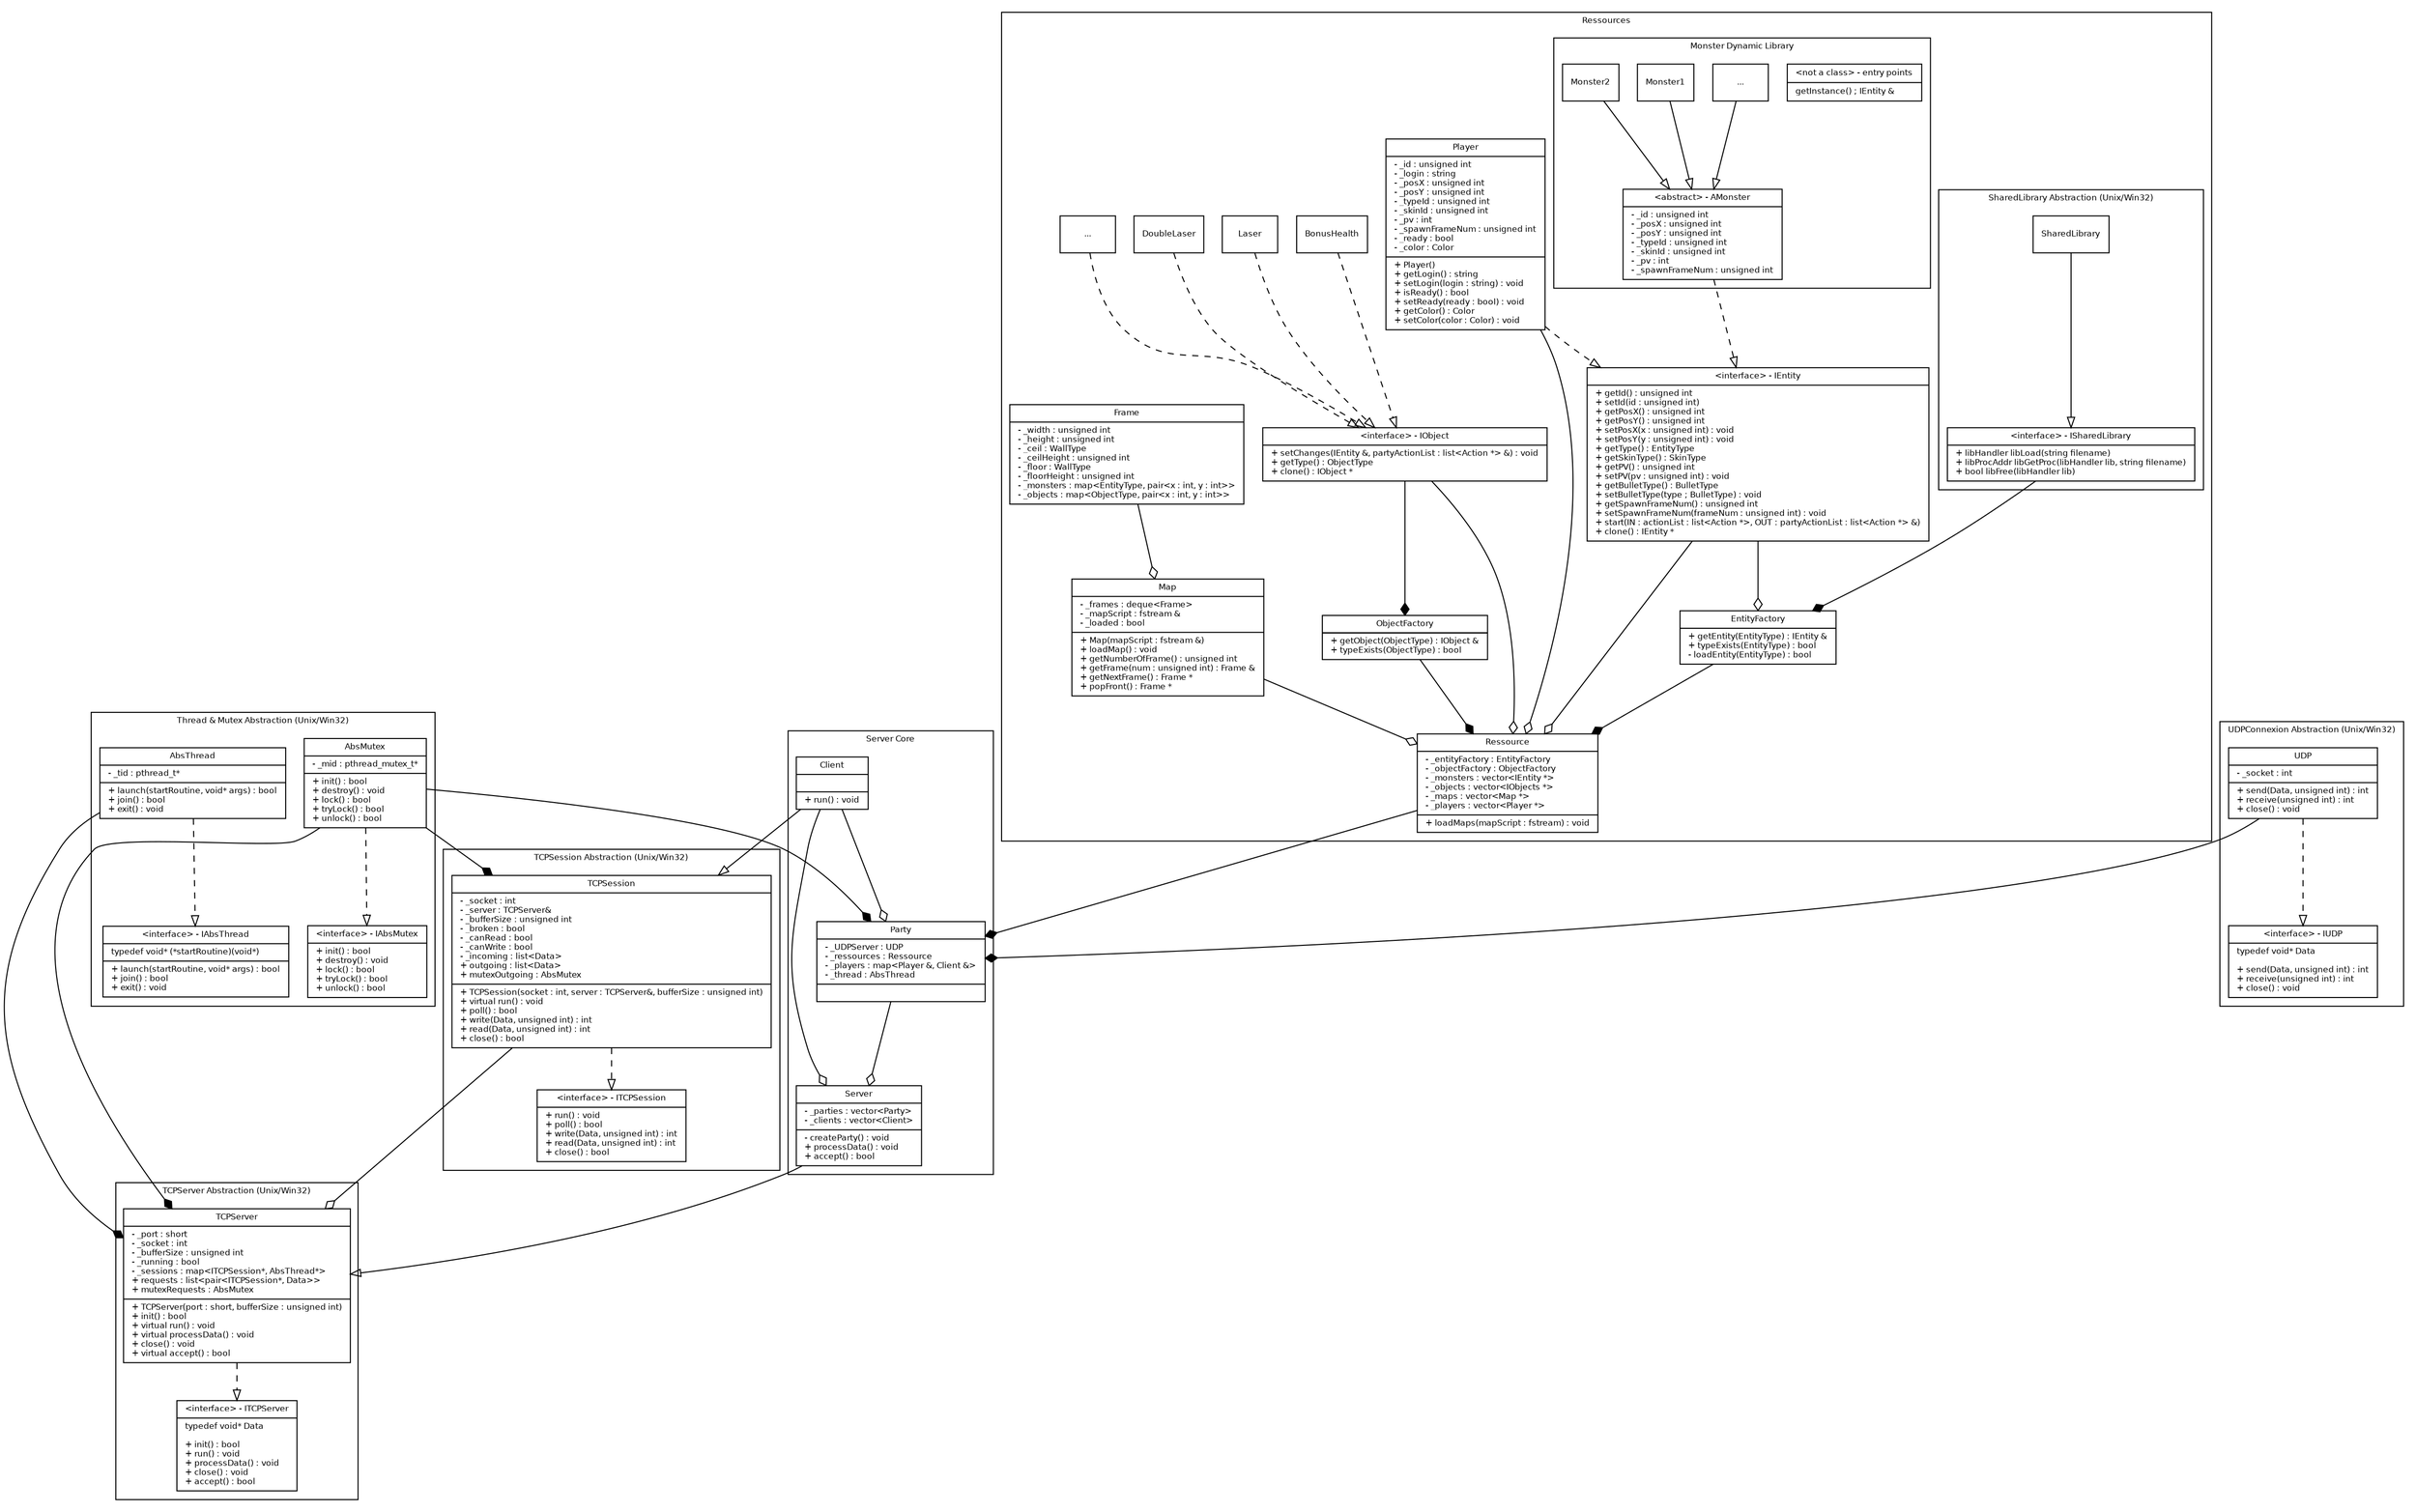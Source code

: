 digraph G {
fontname = "Bitstream Vera Sans"
fontsize = 8

node [
fontname = "Bitstream Vera Sans"
fontsize = 8
shape = "record"
]

edge [
fontname = "Bitstream Vera Sans"
fontsize = 8
]

//
// RESSOURCES
//
subgraph clusterRessources {
label = "Ressources"

// Interface IEntity
IEntity [
label = "{\
\<interface\> - IEntity|\
+ getId() : unsigned int\l\
+ setId(id : unsigned int)\l\
+ getPosX() : unsigned int\l\
+ getPosY() : unsigned int\l\
+ setPosX(x : unsigned int) : void\l\
+ setPosY(y : unsigned int) : void\l\
+ getType() : EntityType\l\
+ getSkinType() : SkinType\l\
+ getPV() : unsigned int\l\
+ setPV(pv : unsigned int) : void\l\
+ getBulletType() : BulletType\l\
+ setBulletType(type ; BulletType) : void\l\
+ getSpawnFrameNum() : unsigned int\l\
+ setSpawnFrameNum(frameNum : unsigned int) : void\l\
+ start(IN : actionList : list\<Action *\>, OUT : partyActionList : list\<Action *\> &)\l\
+ clone() : IEntity *\l\
}"
]

// Class player
Player [
label = "{\
Player|\
- _id : unsigned int\l\
- _login : string\l\
- _posX : unsigned int\l\
- _posY : unsigned int\l\
- _typeId : unsigned int\l\
- _skinId : unsigned int\l\
- _pv : int\l\
- _spawnFrameNum : unsigned int\l\
- _ready : bool\l\
- _color : Color\l|\
+ Player()\l\
+ getLogin() : string\l\
+ setLogin(login : string) : void\l\
+ isReady() : bool\l\
+ setReady(ready : bool) : void\l\
+ getColor() : Color\l\
+ setColor(color : Color) : void\l\
}"
]

// Class Entity Factory
EntityFactory [
label = "{\
EntityFactory|\
#ifdef UNIX\l\
	typedef libHandler void*\l\
	typedef libProcAddr void*\l\
#endif\l\
#ifdef WIN32\l\
	typedef libHandler HMODULE\l\
	typedef libProcAddr FARPROC\l\
#endif\l\
- _entities : map<EntityType, IEntity>\l\
- _libHandler : ISharedLybrary &\l\
- \<static\> _currentId : unsigned int\l|\
+ getEntity(EntityType) : IEntity &\l\
+ typeExists(EntityType) : bool\l\
- loadEntity(EntityType) : bool\l\
}"
]

//Class ObjectFactory
ObjectFactory [
label = "{\
ObjectFactory|\
- _objects : map<ObjectType, IObject>\l|\
+ getObject(ObjectType) : IObject &\l\
+ typeExists(ObjectType) : bool\l\
}"
]

// Interface IObject
IObject [
label = "{\
\<interface\> - IObject|\
+ setChanges(IEntity &, partyActionList : list\<Action *\> &) : void\l\
+ getType() : ObjectType\l\
+ clone() : IObject *\l\
}"
]

// Class BonusHealth
BonusHealth [
label = "{BonusHealth}"
]

// Class Laser
Laser [
label = "{Laser}"
]

// Class DoubleLaser
DoubleLaser [
label = "{DoubleLaser}"
]

// Class Object0
Object0 [
label = "{...}"
]

// Class Ressoruce
Ressource [
label = "{\
Ressource|\
- _entityFactory : EntityFactory\l\
- _objectFactory : ObjectFactory\l\
- _monsters : vector\<IEntity *\>\l\
- _objects : vector\<IObjects *\>\l\
- _maps : vector\<Map *\>\l\
- _players : vector\<Player *\>\l|\
+ loadMaps(mapScript : fstream) : void\l\
}"
]

// Class Map
Map [
label = "{\
Map|\
- _frames : deque\<Frame\>\l\
- _mapScript : fstream &\l\
- _loaded : bool\l|\
+ Map(mapScript : fstream &)\l\
+ loadMap() : void\l\
+ getNumberOfFrame() : unsigned int\l\
+ getFrame(num : unsigned int) : Frame &\l\
+ getNextFrame() : Frame *\l\
+ popFront() : Frame *\l\
}"
]

// Class Frame
Frame [
label = "{\
Frame|\
- _width : unsigned int\l\
- _height : unsigned int\l\
- _ceil : WallType\l\
- _ceilHeight : unsigned int\l\
- _floor : WallType\l\
- _floorHeight : unsigned int\l\
- _monsters : map\<EntityType, pair\<x : int, y : int\>\>\l\
- _objects : map\<ObjectType, pair\<x : int, y : int\>\>\l\
}"
]

//
// SHARED LIBRARY ABSTRACTION
//
subgraph clusterAbsSharedLibrary {
label = "SharedLibrary Abstraction (Unix/Win32)"

// Interface ISharedLibrary
ISharedLibrary [
label = "{\
\<interface\> - ISharedLibrary|\
+ libHandler libLoad(string filename)\l\
+ libProcAddr libGetProc(libHandler lib, string filename)\l\
+ bool libFree(libHandler lib)\l\
}"
]

// Class SharedLibrary_unix
SharedLibrary_unix [
label = "SharedLibrary"
]

} // End : Shared Library Abstraction

//
// MONSTER LIBRARY
//
subgraph clusterMonstersLibrary {
label = "Monster Dynamic Library"

// Abstract class AMonster
AMonster [
label = "{\
\<abstract\> - AMonster|\
- _id : unsigned int\l\
- _posX : unsigned int\l\
- _posY : unsigned int\l\
- _typeId : unsigned int\l\
- _skinId : unsigned int\l\
- _pv : int\l\
- _spawnFrameNum : unsigned int\l\
}"
]

// Entry points
EntryDynamicLibrary [
label = "{\
\<not a class\> - entry points|\
getInstance() ; IEntity &\l\
}"
]

// Class Monster1
Monster1 [
label = "{Monster1}"
]

// Class Monster2
Monster2 [
label = "{Monster2}"
]

// Class Monster3
Monster3 [
label = "{...}"
]

} // End : Monster Library

edge [
arrowhead = "odiamond"
style = "solid"
]

IEntity -> EntityFactory
IEntity -> Ressource
Map -> Ressource
IObject -> Ressource
Frame -> Map
Player -> Ressource

edge [
arrowhead = "diamond"
style = "solid"
]

ISharedLibrary -> EntityFactory
IObject -> ObjectFactory

edge [
arrowhead = "onormal"
style = "solid"
]

SharedLibrary_unix -> ISharedLibrary
Monster1 -> AMonster
Monster2 -> AMonster
Monster3 -> AMonster

edge [
arrowhead = "onormal"
style = "dashed"
]

Player -> IEntity
AMonster -> IEntity
BonusHealth -> IObject
Laser -> IObject
DoubleLaser -> IObject
Object0 -> IObject

} // End : Ressource


//
// SERVER CORE
//
subgraph clusterServerCore {
label = "Server Core"

// Class Party
Party [
label = "{\
Party|\
- _UDPServer : UDP\l\
- _ressources : Ressource\l\
- _players : map\<Player &, Client &\>\l\
- _thread : AbsThread\l|\
}"
]

// Class Server
Server [
label = "{\
Server|\
- _parties : vector\<Party\>\l\
- _clients : vector\<Client\>\l|\
- createParty() : void\l\
+ processData() : void\l\
+ accept() : bool\l\
}"
]

Client [
label = "{\
Client||\
+ run() : void\l\
}"
]

edge [
arrowhead = "diamond"
style = "solid"
]

Ressource -> Party
EntityFactory -> Ressource
ObjectFactory -> Ressource

edge [
arrowhead = "odiamond"
style = "solid"
]

Party -> Server

} // End : Server Core

//
// TCPSESSION
//
subgraph clusterTCPSession {
label = "TCPSession Abstraction (Unix/Win32)"

// Interface ITCPSession
ITCPSession [
label = "{\
\<interface\> - ITCPSession|\
+ run() : void\l\
+ poll() : bool\l\
+ write(Data, unsigned int) : int\l\
+ read(Data, unsigned int) : int\l\
+ close() : bool\l\
}"
]

// Class TCPSession
TCPSession [
label = "{\
TCPSession|\
- _socket : int\l\
- _server : TCPServer&\l\
- _bufferSize : unsigned int\l\
- _broken : bool\l\
- _canRead : bool\l\
- _canWrite : bool\l\
- _incoming : list\<Data\>\l\
+ outgoing : list\<Data\>\l\
+ mutexOutgoing : AbsMutex\l|\
+ TCPSession(socket : int, server : TCPServer&, bufferSize : unsigned int)\l\
+ virtual run() : void\l\
+ poll() : bool\l\
+ write(Data, unsigned int) : int\l\
+ read(Data, unsigned int) : int\l\
+ close() : bool\l\
}"
]

edge [
arrowhead = "onormal"
style = "dashed"
]

TCPSession -> ITCPSession

}

/*
// Interface ITCPClient
ITCPClient [
label = "{\
\<interface\> - ITCPClient|\
typedef void* Data\l\l\
+ connect() : bool\l\
+ write(Date, unsigned int) : int\l\
+ read(Data, unsigned int) : int\l\
+ close() : bool\l\
}"
]

// Class CTCPClient
CTCPClient [
label = "{\
CTCPClient|\
- _socket : int\l|\
+ connect() : bool\l\
+ write(Date, unsigned int) : int\l\
+ read(Data, unsigned int) : int\l\
+ close() : bool\l\
}"
]

// Class CTCPClient_Win32
CTCPClient_Win32 [
label = "{\
CTCPClient_Win32|\
- _socket : SOCKET\l|\
+ connect() : bool\l\
+ write(Date, unsigned int) : int\l\
+ read(Data, unsigned int) : int\l\
+ close() : bool\l\
}"
]

edge [
arrowhead = "onormal"
style = "dashed"
]

CTCPClient -> ITCPClient
CTCPClient_Win32 -> ITCPClient
*/

//
// TCPSESSION
//
subgraph clusterUDP {
label = "UDPConnexion Abstraction (Unix/Win32)"

// Interface IUDP
IUDP [
label = "{\
\<interface\> - IUDP|\
typedef void* Data\l\l\
+ send(Data, unsigned int) : int\l\
+ receive(unsigned int) : int\l\
+ close() : void\l\
}"
]

// Class UDP
UDP [
label = "{\
UDP|\
- _socket : int\l|\
+ send(Data, unsigned int) : int\l\
+ receive(unsigned int) : int\l\
+ close() : void\l\
}"
]

edge [
arrowhead = "onormal"
style = "dashed"
]

UDP -> IUDP

edge [
arrowhead = "diamond"
style = "solid"
]

UDP -> Party

} // End IUDP

//
// TCPSERVER
//
subgraph clusterTCPServer {
label = "TCPServer Abstraction (Unix/Win32)"

// Interface ITCPServer
ITCPServer [
label = "{\
\<interface\> - ITCPServer|\
typedef void* Data\l\l\
+ init() : bool\l\
+ run() : void\l\
+ processData() : void\l\
+ close() : void\l\
+ accept() : bool\l\
}"
]

// Class TCPServer
TCPServer [
label = "{\
TCPServer|\
- _port : short\l\
- _socket : int\l\
- _bufferSize : unsigned int\l\
- _running : bool\l\
- _sessions : map\<ITCPSession*, AbsThread*\>\l\
+ requests : list\<pair\<ITCPSession*, Data\>\>\l\
+ mutexRequests : AbsMutex\l|\
+ TCPServer(port : short, bufferSize : unsigned int)\l\
+ init() : bool\l\
+ virtual run() : void\l\
+ virtual processData() : void\l\
+ close() : void\l\
+ virtual accept() : bool\l\
}"
]

edge [
arrowhead = "onormal"
style = "dashed"
]

TCPServer -> ITCPServer

} // End : TCPServer

//
// THREAD
//
subgraph clusterThread {
label = "Thread & Mutex Abstraction (Unix/Win32)"

// Interface thread
IAbsThread [
label = "{\
\<interface\> - IAbsThread|\
typedef void* (*startRoutine)(void*)\l|\
+ launch(startRoutine, void* args) : bool\l\
+ join() : bool\l\
+ exit() : void\l\
}"
]

// Concrete thread class for unix
AbsThread [
label = "{\
AbsThread|\
- _tid : pthread_t*\l|\
+ launch(startRoutine, void* args) : bool\l\
+ join() : bool\l\
+ exit() : void\l\
}"
]

edge [
arrowhead = "onormal"
style = "dashed"
]

AbsThread -> IAbsThread

// Interface IAbsMutex
IAbsMutex [
label = "{\
\<interface\> - IAbsMutex|\
+ init() : bool\l\
+ destroy() : void\l\
+ lock() : bool\l\
+ tryLock() : bool\l\
+ unlock() : bool\l\
}"
]

// Class AbsMutex
AbsMutex [
label = "{\
AbsMutex|\
- _mid : pthread_mutex_t*\l|\
+ init() : bool\l\
+ destroy() : void\l\
+ lock() : bool\l\
+ tryLock() : bool\l\
+ unlock() : bool\l\
}"
]

edge [
arrowhead = "onormal"
style = "dashed"
]

AbsMutex -> IAbsMutex

} // End : thread

edge [
arrowhead = "diamond"
style = "solid"
]

AbsMutex -> TCPServer
AbsMutex -> TCPSession
AbsMutex -> Party
AbsThread -> TCPServer

edge [
arrowhead = "odiamond"
style = "solid"
]

TCPSession -> TCPServer
Client -> Server
Client -> Party

edge [
arrowhead = "onormal"
style = "solid"
]

Server -> TCPServer
Client -> TCPSession

}
